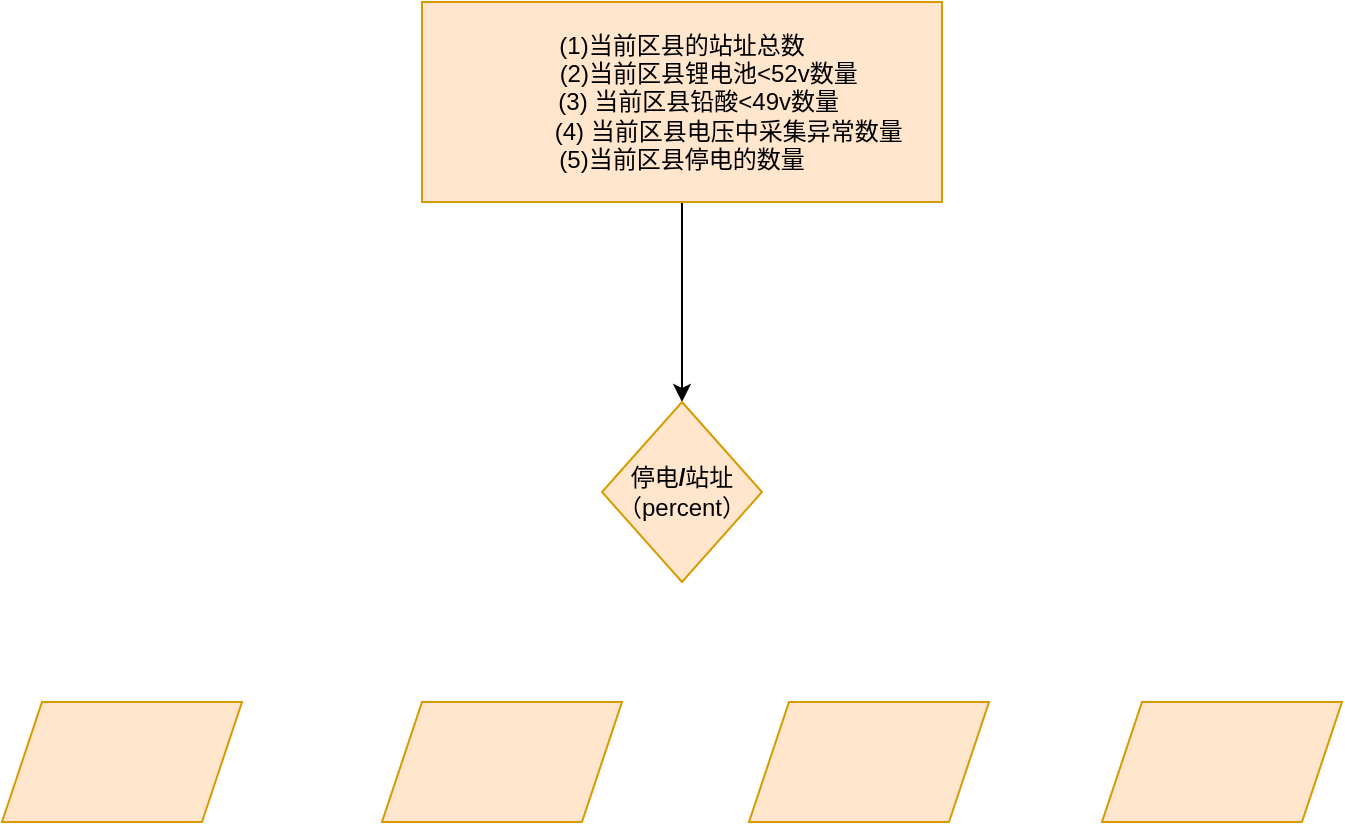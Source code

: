 <mxfile version="21.6.2" type="github">
  <diagram name="第 1 页" id="YlHd71oeAPm1Yk9yJuap">
    <mxGraphModel dx="910" dy="518" grid="1" gridSize="10" guides="1" tooltips="1" connect="1" arrows="1" fold="1" page="1" pageScale="1" pageWidth="827" pageHeight="1169" math="0" shadow="0">
      <root>
        <mxCell id="0" />
        <mxCell id="1" parent="0" />
        <mxCell id="3_n1Zt7U288-5b84kTgH-2" value="" style="edgeStyle=orthogonalEdgeStyle;rounded=0;orthogonalLoop=1;jettySize=auto;html=1;" edge="1" parent="1" source="_a2qOcLuyAGTcwhGrG3Q-1" target="3_n1Zt7U288-5b84kTgH-1">
          <mxGeometry relative="1" as="geometry" />
        </mxCell>
        <mxCell id="_a2qOcLuyAGTcwhGrG3Q-1" value="(1)当前区县的站址总数&lt;br&gt;&amp;nbsp; &amp;nbsp; &amp;nbsp; &amp;nbsp; (2)当前区县锂电池&amp;lt;52v数量&lt;br&gt;&amp;nbsp; &amp;nbsp; &amp;nbsp;(3) 当前区县铅酸&amp;lt;49v数量&lt;br&gt;&amp;nbsp; &amp;nbsp; &amp;nbsp; &amp;nbsp; &amp;nbsp; &amp;nbsp; &amp;nbsp; (4) 当前区县电压中采集异常数量&lt;br&gt;(5)当前区县停电的数量" style="rounded=0;whiteSpace=wrap;html=1;fillColor=#ffe6cc;strokeColor=#d79b00;" parent="1" vertex="1">
          <mxGeometry x="250" y="50" width="260" height="100" as="geometry" />
        </mxCell>
        <mxCell id="3_n1Zt7U288-5b84kTgH-1" value="停电&lt;b&gt;/&lt;/b&gt;站址&lt;br&gt;（percent）" style="rhombus;whiteSpace=wrap;html=1;fillColor=#ffe6cc;strokeColor=#d79b00;" vertex="1" parent="1">
          <mxGeometry x="340" y="250" width="80" height="90" as="geometry" />
        </mxCell>
        <mxCell id="3_n1Zt7U288-5b84kTgH-3" value="" style="shape=parallelogram;perimeter=parallelogramPerimeter;whiteSpace=wrap;html=1;fixedSize=1;fillColor=#ffe6cc;strokeColor=#d79b00;" vertex="1" parent="1">
          <mxGeometry x="40" y="400" width="120" height="60" as="geometry" />
        </mxCell>
        <mxCell id="3_n1Zt7U288-5b84kTgH-4" value="" style="shape=parallelogram;perimeter=parallelogramPerimeter;whiteSpace=wrap;html=1;fixedSize=1;fillColor=#ffe6cc;strokeColor=#d79b00;" vertex="1" parent="1">
          <mxGeometry x="230" y="400" width="120" height="60" as="geometry" />
        </mxCell>
        <mxCell id="3_n1Zt7U288-5b84kTgH-5" value="" style="shape=parallelogram;perimeter=parallelogramPerimeter;whiteSpace=wrap;html=1;fixedSize=1;fillColor=#ffe6cc;strokeColor=#d79b00;" vertex="1" parent="1">
          <mxGeometry x="413.5" y="400" width="120" height="60" as="geometry" />
        </mxCell>
        <mxCell id="3_n1Zt7U288-5b84kTgH-6" value="" style="shape=parallelogram;perimeter=parallelogramPerimeter;whiteSpace=wrap;html=1;fixedSize=1;fillColor=#ffe6cc;strokeColor=#d79b00;" vertex="1" parent="1">
          <mxGeometry x="590" y="400" width="120" height="60" as="geometry" />
        </mxCell>
      </root>
    </mxGraphModel>
  </diagram>
</mxfile>
